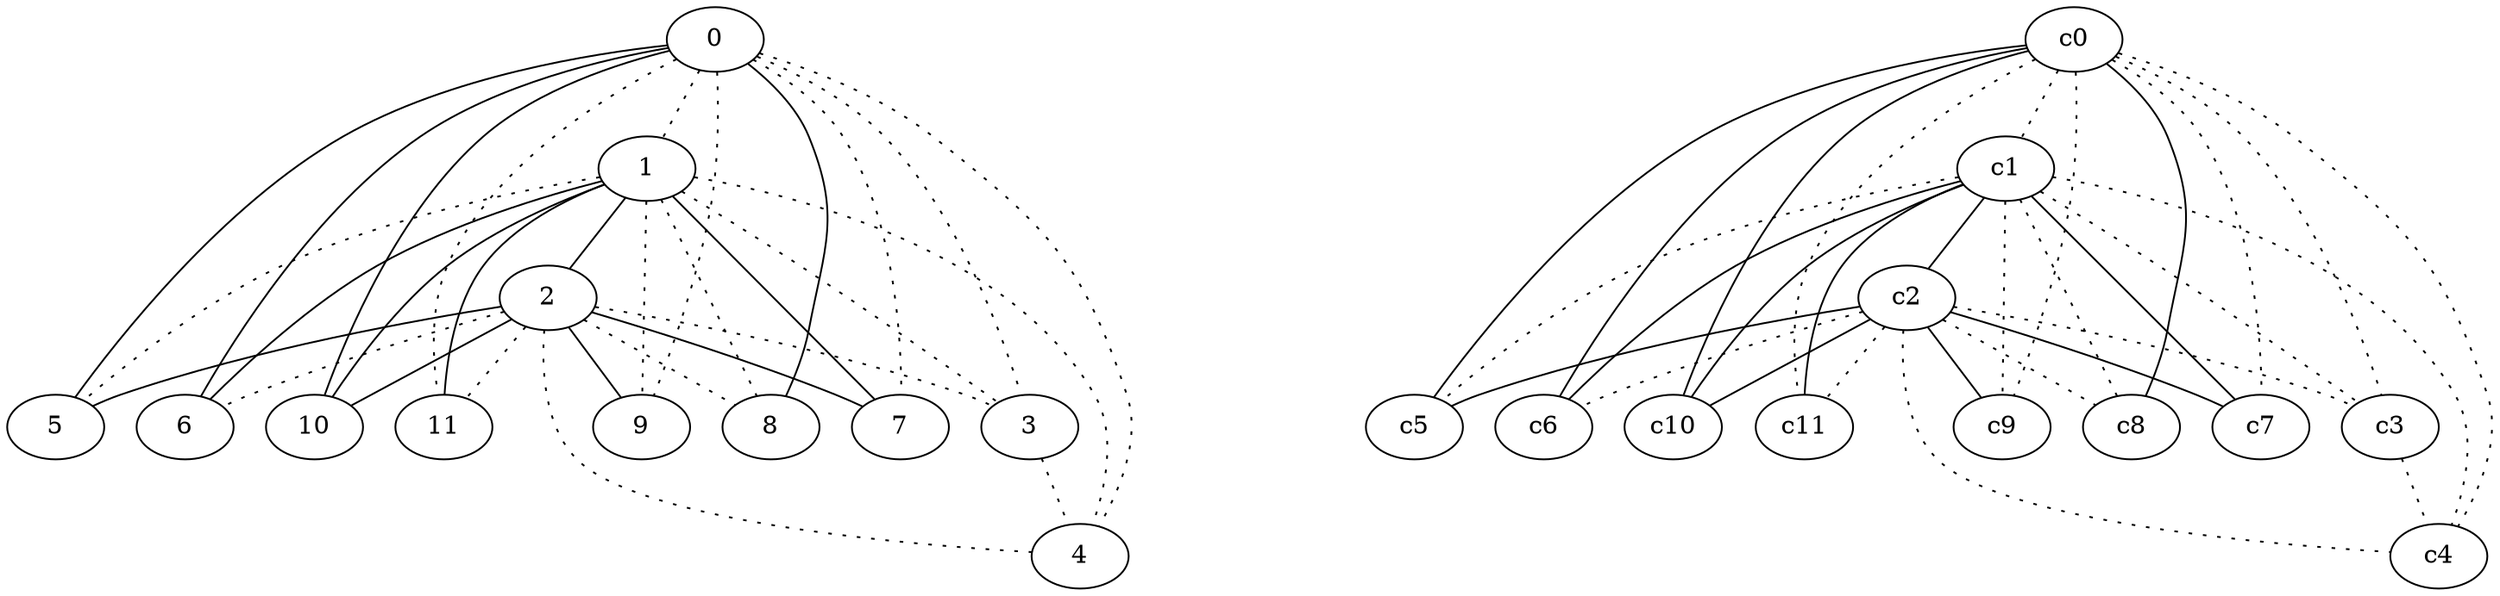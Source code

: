 graph {
a0[label=0];
a1[label=1];
a2[label=2];
a3[label=3];
a4[label=4];
a5[label=5];
a6[label=6];
a7[label=7];
a8[label=8];
a9[label=9];
a10[label=10];
a11[label=11];
a0 -- a1 [style=dotted];
a0 -- a3 [style=dotted];
a0 -- a4 [style=dotted];
a0 -- a5;
a0 -- a6;
a0 -- a7 [style=dotted];
a0 -- a8;
a0 -- a9 [style=dotted];
a0 -- a10;
a0 -- a11 [style=dotted];
a1 -- a2;
a1 -- a3 [style=dotted];
a1 -- a4 [style=dotted];
a1 -- a5 [style=dotted];
a1 -- a6;
a1 -- a7;
a1 -- a8 [style=dotted];
a1 -- a9 [style=dotted];
a1 -- a10;
a1 -- a11;
a2 -- a3 [style=dotted];
a2 -- a4 [style=dotted];
a2 -- a5;
a2 -- a6 [style=dotted];
a2 -- a7;
a2 -- a8 [style=dotted];
a2 -- a9;
a2 -- a10;
a2 -- a11 [style=dotted];
a3 -- a4 [style=dotted];
c0 -- c1 [style=dotted];
c0 -- c3 [style=dotted];
c0 -- c4 [style=dotted];
c0 -- c5;
c0 -- c6;
c0 -- c7 [style=dotted];
c0 -- c8;
c0 -- c9 [style=dotted];
c0 -- c10;
c0 -- c11 [style=dotted];
c1 -- c2;
c1 -- c3 [style=dotted];
c1 -- c4 [style=dotted];
c1 -- c5 [style=dotted];
c1 -- c6;
c1 -- c7;
c1 -- c8 [style=dotted];
c1 -- c9 [style=dotted];
c1 -- c10;
c1 -- c11;
c2 -- c3 [style=dotted];
c2 -- c4 [style=dotted];
c2 -- c5;
c2 -- c6 [style=dotted];
c2 -- c7;
c2 -- c8 [style=dotted];
c2 -- c9;
c2 -- c10;
c2 -- c11 [style=dotted];
c3 -- c4 [style=dotted];
}
